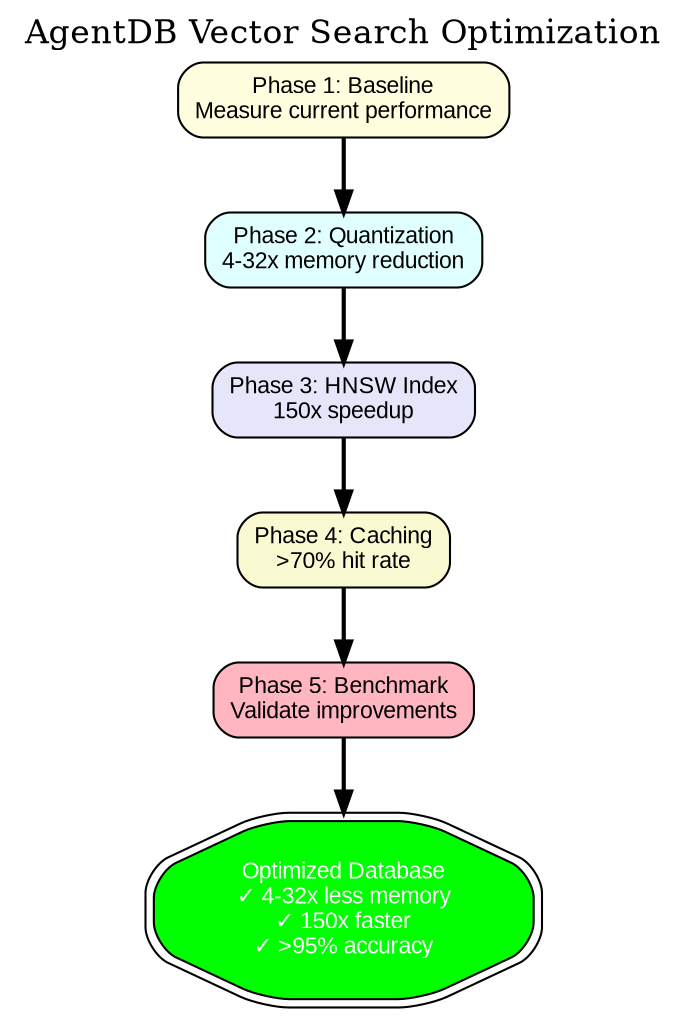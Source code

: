 digraph Optimization {
  rankdir=TB;
  bgcolor="white";
  label="AgentDB Vector Search Optimization";
  labelloc=t;
  fontsize=16;

  node [fontname="Arial", fontsize=11, shape=box, style="rounded,filled", fillcolor=lightblue];

  p1 [label="Phase 1: Baseline\nMeasure current performance", fillcolor=lightyellow];
  p2 [label="Phase 2: Quantization\n4-32x memory reduction", fillcolor=lightcyan];
  p3 [label="Phase 3: HNSW Index\n150x speedup", fillcolor=lavender];
  p4 [label="Phase 4: Caching\n>70% hit rate", fillcolor=lightgoldenrodyellow];
  p5 [label="Phase 5: Benchmark\nValidate improvements", fillcolor=lightpink];

  success [label="Optimized Database\n✓ 4-32x less memory\n✓ 150x faster\n✓ >95% accuracy", shape=doubleoctagon, fillcolor=green, fontcolor=white];

  p1 -> p2 -> p3 -> p4 -> p5 -> success [penwidth=2];
}
